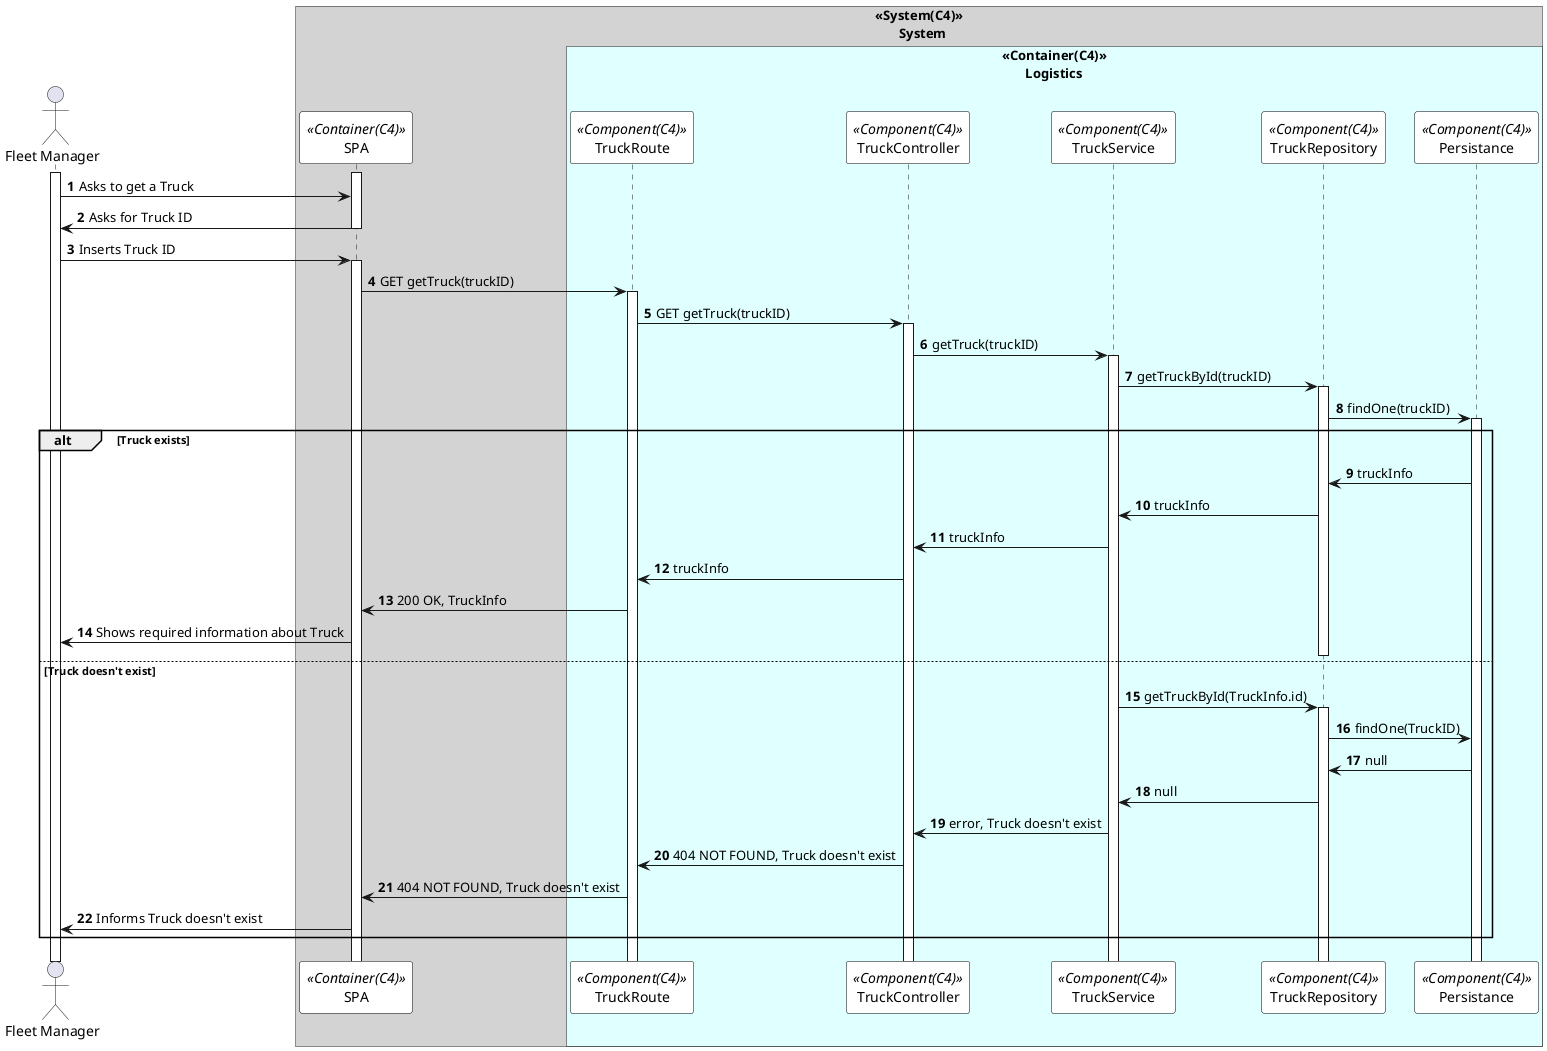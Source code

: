 @startuml getTruckSD

autonumber
!pragma teoz true

skinparam sequence {
ParticipantBorderColor black
ParticipantBackgroundColor white
}

actor "Fleet Manager" as manager

box "<<System(C4)>>\n       System" #LightGray
participant SPA as  SPA <<Container(C4)>>
box "<<Container(C4)>>\n       Logistics" #LightCyan
participant TruckRoute as Route <<Component(C4)>>
participant TruckController as Controller <<Component(C4)>>
participant TruckService as Service <<Component(C4)>>
participant TruckRepository as Repository <<Component(C4)>>
participant Persistance as Persistance <<Component(C4)>>
end box



activate manager
activate SPA
manager -> SPA: Asks to get a Truck

SPA -> manager: Asks for Truck ID
deactivate SPA

manager ->SPA: Inserts Truck ID
activate SPA

SPA -> Route: GET getTruck(truckID)
activate Route
Route -> Controller: GET getTruck(truckID)
activate Controller



Controller -> Service: getTruck(truckID)
activate Service

Service -> Repository: getTruckById(truckID)
activate Repository
Repository -> Persistance: findOne(truckID)
activate Persistance

alt Truck exists

Persistance -> Repository: truckInfo
Repository->Service: truckInfo

Service -> Controller: truckInfo
Controller->Route: truckInfo
Route->SPA: 200 OK, TruckInfo

SPA->manager: Shows required information about Truck
deactivate Repository

else Truck doesn't exist

Service -> Repository: getTruckById(TruckInfo.id)
activate Repository
Repository -> Persistance: findOne(TruckID)

Persistance->Repository: null
Repository->Service: null
Service->Controller: error, Truck doesn't exist
Controller->Route: 404 NOT FOUND, Truck doesn't exist
Route->SPA: 404 NOT FOUND, Truck doesn't exist
SPA->manager: Informs Truck doesn't exist


@enduml